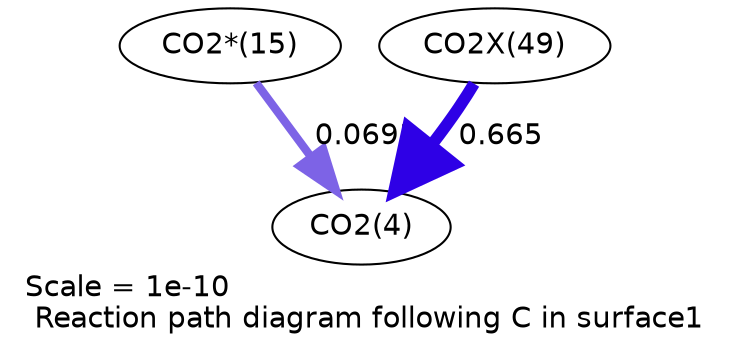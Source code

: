 digraph reaction_paths {
center=1;
s21 -> s4[fontname="Helvetica", penwidth=3.98, arrowsize=1.99, color="0.7, 0.569, 0.9"
, label=" 0.0691"];
s31 -> s4[fontname="Helvetica", penwidth=5.69, arrowsize=2.85, color="0.7, 1.16, 0.9"
, label=" 0.665"];
s4 [ fontname="Helvetica", label="CO2(4)"];
s21 [ fontname="Helvetica", label="CO2*(15)"];
s31 [ fontname="Helvetica", label="CO2X(49)"];
 label = "Scale = 1e-10\l Reaction path diagram following C in surface1";
 fontname = "Helvetica";
}
